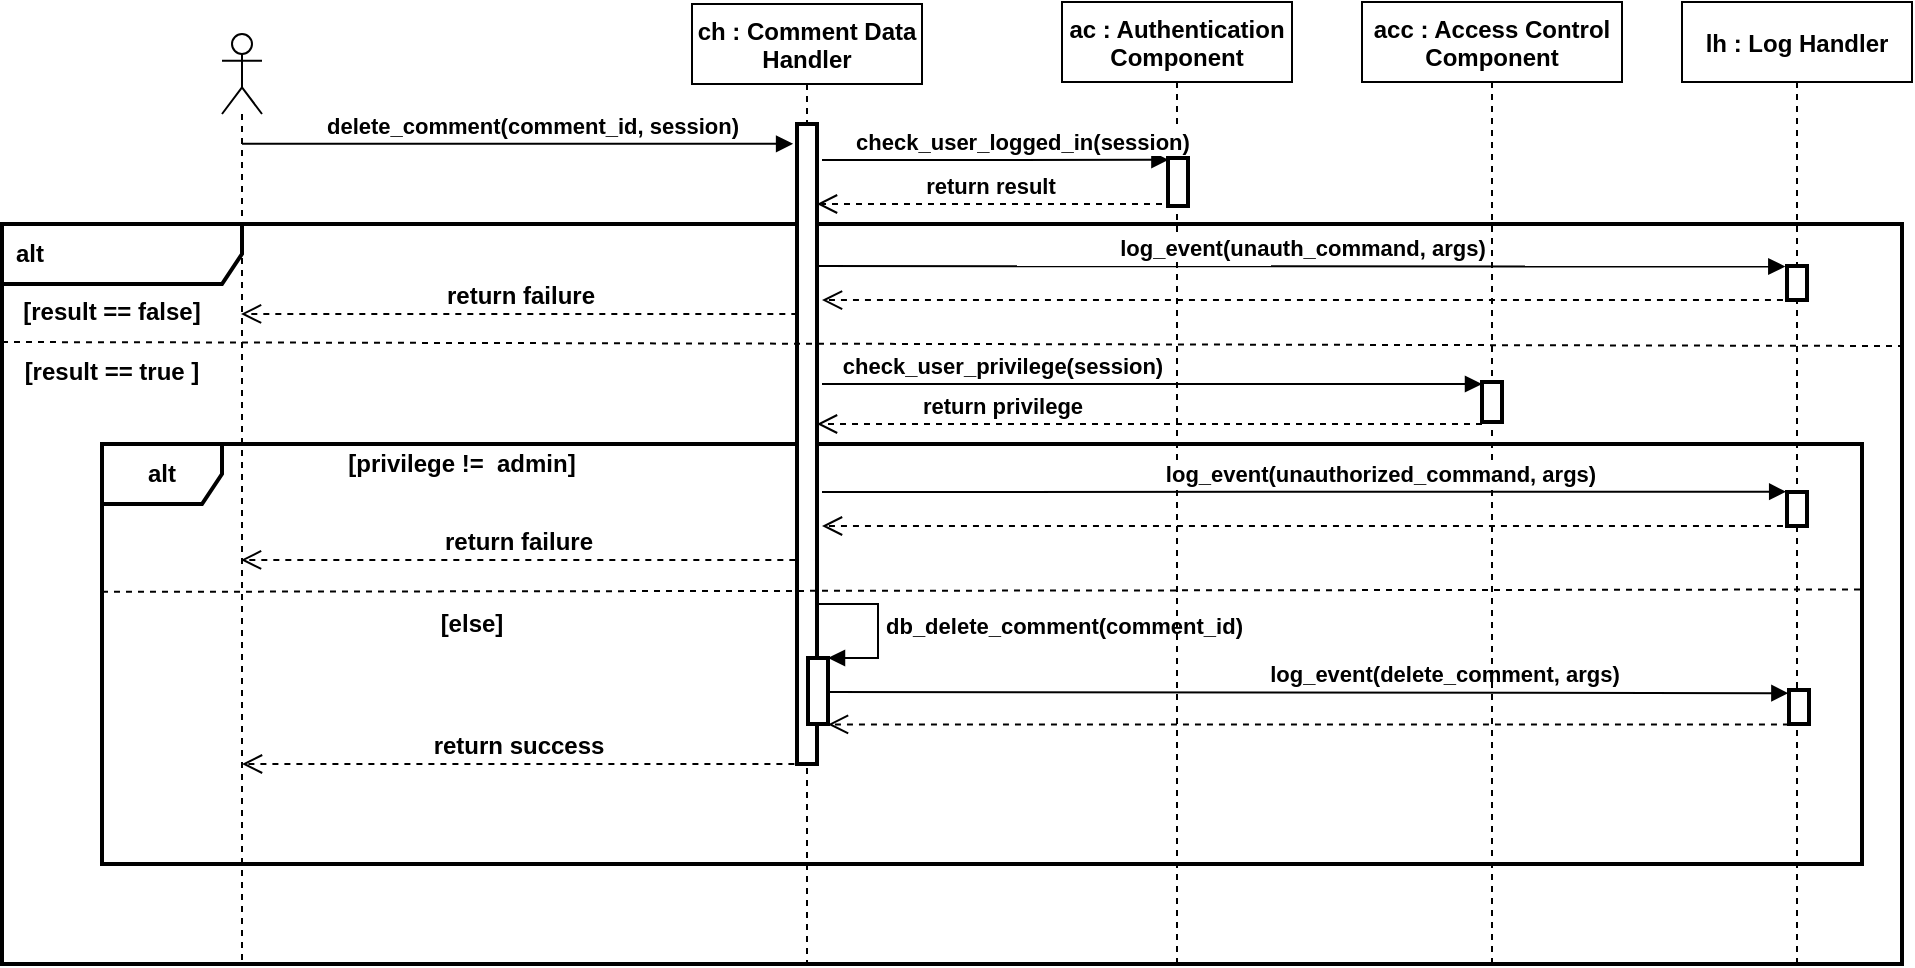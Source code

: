 <mxfile version="15.5.4" type="device"><diagram id="iNSmyKYfU8Jn5sc_922k" name="Page-1"><mxGraphModel dx="2035" dy="650" grid="1" gridSize="10" guides="1" tooltips="1" connect="1" arrows="1" fold="1" page="1" pageScale="1" pageWidth="850" pageHeight="1100" math="0" shadow="0"><root><mxCell id="0"/><mxCell id="1" parent="0"/><mxCell id="IfFnZldsuTPujF-EOs4x-30" value="&lt;font style=&quot;font-size: 12px&quot;&gt;&lt;b&gt;alt&lt;/b&gt;&lt;/font&gt;" style="shape=umlFrame;whiteSpace=wrap;html=1;width=120;height=30;boundedLbl=1;verticalAlign=middle;align=left;spacingLeft=5;strokeWidth=2;" parent="1" vertex="1"><mxGeometry x="-90" y="190" width="950" height="370" as="geometry"/></mxCell><mxCell id="IfFnZldsuTPujF-EOs4x-45" value="&lt;b&gt;alt&lt;/b&gt;" style="shape=umlFrame;whiteSpace=wrap;html=1;fontSize=12;strokeWidth=2;" parent="1" vertex="1"><mxGeometry x="-40" y="300" width="880" height="210" as="geometry"/></mxCell><mxCell id="IfFnZldsuTPujF-EOs4x-60" value="&lt;b&gt;check_user_privilege(session)&lt;/b&gt;" style="html=1;verticalAlign=bottom;endArrow=block;rounded=0;" parent="1" target="IfFnZldsuTPujF-EOs4x-62" edge="1"><mxGeometry x="-0.456" width="80" relative="1" as="geometry"><mxPoint x="320" y="270" as="sourcePoint"/><mxPoint x="640" y="270" as="targetPoint"/><mxPoint as="offset"/></mxGeometry></mxCell><mxCell id="IfFnZldsuTPujF-EOs4x-31" value="ch : Comment Data&#xA; Handler" style="shape=umlLifeline;perimeter=lifelinePerimeter;container=1;collapsible=0;recursiveResize=0;rounded=0;shadow=0;strokeWidth=1;fontStyle=1" parent="1" vertex="1"><mxGeometry x="255" y="80" width="115" height="480" as="geometry"/></mxCell><mxCell id="IfFnZldsuTPujF-EOs4x-32" value="" style="points=[];perimeter=orthogonalPerimeter;rounded=0;shadow=0;strokeWidth=2;" parent="IfFnZldsuTPujF-EOs4x-31" vertex="1"><mxGeometry x="52.5" y="60" width="10" height="320" as="geometry"/></mxCell><mxCell id="IfFnZldsuTPujF-EOs4x-67" value="" style="html=1;points=[];perimeter=orthogonalPerimeter;fontSize=11;strokeWidth=2;" parent="IfFnZldsuTPujF-EOs4x-31" vertex="1"><mxGeometry x="58" y="327" width="10" height="33" as="geometry"/></mxCell><mxCell id="IfFnZldsuTPujF-EOs4x-68" value="&lt;b&gt;db_delete_comment(comment_id)&lt;/b&gt;" style="edgeStyle=orthogonalEdgeStyle;html=1;align=left;spacingLeft=2;endArrow=block;rounded=0;entryX=1;entryY=0;fontSize=11;" parent="IfFnZldsuTPujF-EOs4x-31" target="IfFnZldsuTPujF-EOs4x-67" edge="1"><mxGeometry relative="1" as="geometry"><mxPoint x="63" y="300" as="sourcePoint"/><Array as="points"><mxPoint x="93" y="300"/><mxPoint x="93" y="327"/></Array></mxGeometry></mxCell><mxCell id="IfFnZldsuTPujF-EOs4x-33" value="" style="shape=umlLifeline;participant=umlActor;perimeter=lifelinePerimeter;whiteSpace=wrap;html=1;container=1;collapsible=0;recursiveResize=0;verticalAlign=top;spacingTop=36;outlineConnect=0;" parent="1" vertex="1"><mxGeometry x="20" y="95" width="20" height="465" as="geometry"/></mxCell><mxCell id="IfFnZldsuTPujF-EOs4x-34" value="" style="html=1;verticalAlign=bottom;endArrow=block;rounded=0;entryX=-0.195;entryY=0.031;entryDx=0;entryDy=0;entryPerimeter=0;" parent="1" source="IfFnZldsuTPujF-EOs4x-33" target="IfFnZldsuTPujF-EOs4x-32" edge="1"><mxGeometry width="80" relative="1" as="geometry"><mxPoint x="140" y="149" as="sourcePoint"/><mxPoint x="300" y="150" as="targetPoint"/></mxGeometry></mxCell><mxCell id="IfFnZldsuTPujF-EOs4x-59" value="&lt;b&gt;delete_comment(comment_id, session)&lt;br&gt;&lt;/b&gt;" style="edgeLabel;html=1;align=center;verticalAlign=middle;resizable=0;points=[];" parent="IfFnZldsuTPujF-EOs4x-34" vertex="1" connectable="0"><mxGeometry x="-0.099" y="1" relative="1" as="geometry"><mxPoint x="21" y="-8" as="offset"/></mxGeometry></mxCell><mxCell id="IfFnZldsuTPujF-EOs4x-35" value="ac : Authentication&#xA; Component" style="shape=umlLifeline;perimeter=lifelinePerimeter;container=1;collapsible=0;recursiveResize=0;rounded=0;shadow=0;strokeWidth=1;fontStyle=1" parent="1" vertex="1"><mxGeometry x="440" y="79" width="115" height="481" as="geometry"/></mxCell><mxCell id="IfFnZldsuTPujF-EOs4x-36" value="" style="points=[];perimeter=orthogonalPerimeter;rounded=0;shadow=0;strokeWidth=2;" parent="IfFnZldsuTPujF-EOs4x-35" vertex="1"><mxGeometry x="53" y="78" width="10" height="24" as="geometry"/></mxCell><mxCell id="IfFnZldsuTPujF-EOs4x-38" value="&lt;b&gt;check_user_logged_in(session)&lt;/b&gt;" style="html=1;verticalAlign=bottom;endArrow=block;rounded=0;entryX=0.021;entryY=0.038;entryDx=0;entryDy=0;entryPerimeter=0;" parent="1" target="IfFnZldsuTPujF-EOs4x-36" edge="1"><mxGeometry x="0.155" width="80" relative="1" as="geometry"><mxPoint x="320" y="158" as="sourcePoint"/><mxPoint x="520" y="158" as="targetPoint"/><mxPoint as="offset"/></mxGeometry></mxCell><mxCell id="IfFnZldsuTPujF-EOs4x-39" value="&lt;b&gt;return result&lt;br&gt;&lt;/b&gt;" style="html=1;verticalAlign=bottom;endArrow=open;dashed=1;endSize=8;rounded=0;" parent="1" target="IfFnZldsuTPujF-EOs4x-32" edge="1"><mxGeometry relative="1" as="geometry"><mxPoint x="490" y="180" as="sourcePoint"/><mxPoint x="560" y="180" as="targetPoint"/></mxGeometry></mxCell><mxCell id="IfFnZldsuTPujF-EOs4x-41" value="" style="endArrow=none;dashed=1;html=1;strokeWidth=1;rounded=0;endSize=6;exitX=0;exitY=1;exitDx=0;exitDy=0;" parent="1" source="IfFnZldsuTPujF-EOs4x-43" edge="1"><mxGeometry width="50" height="50" relative="1" as="geometry"><mxPoint x="-4" y="250.0" as="sourcePoint"/><mxPoint x="860" y="251" as="targetPoint"/></mxGeometry></mxCell><mxCell id="IfFnZldsuTPujF-EOs4x-42" value="&lt;b&gt;[result == true ]&lt;br&gt;&lt;/b&gt;" style="text;html=1;strokeColor=none;fillColor=none;align=center;verticalAlign=middle;whiteSpace=wrap;rounded=0;" parent="1" vertex="1"><mxGeometry x="-90" y="249" width="110" height="30" as="geometry"/></mxCell><mxCell id="IfFnZldsuTPujF-EOs4x-43" value="&lt;b&gt;[result == false]&lt;/b&gt;" style="text;html=1;strokeColor=none;fillColor=none;align=center;verticalAlign=middle;whiteSpace=wrap;rounded=0;" parent="1" vertex="1"><mxGeometry x="-90" y="219" width="110" height="30" as="geometry"/></mxCell><mxCell id="IfFnZldsuTPujF-EOs4x-44" value="&lt;b&gt;return failure&lt;br&gt;&lt;/b&gt;" style="html=1;verticalAlign=bottom;endArrow=open;dashed=1;endSize=8;rounded=0;fontSize=12;strokeWidth=1;exitX=0.016;exitY=0.476;exitDx=0;exitDy=0;exitPerimeter=0;" parent="1" edge="1"><mxGeometry relative="1" as="geometry"><mxPoint x="307.66" y="234.96" as="sourcePoint"/><mxPoint x="29.5" y="234.96" as="targetPoint"/></mxGeometry></mxCell><mxCell id="IfFnZldsuTPujF-EOs4x-46" value="&lt;div&gt;&lt;b&gt;[privilege !=&amp;nbsp; admin]&lt;/b&gt;&lt;/div&gt;" style="text;html=1;strokeColor=none;fillColor=none;align=center;verticalAlign=middle;whiteSpace=wrap;rounded=0;fontSize=12;" parent="1" vertex="1"><mxGeometry x="30" y="300" width="220" height="20" as="geometry"/></mxCell><mxCell id="IfFnZldsuTPujF-EOs4x-47" value="&lt;b&gt;[else]&lt;/b&gt;" style="text;html=1;strokeColor=none;fillColor=none;align=center;verticalAlign=middle;whiteSpace=wrap;rounded=0;fontSize=12;" parent="1" vertex="1"><mxGeometry x="60" y="380" width="170" height="20" as="geometry"/></mxCell><mxCell id="IfFnZldsuTPujF-EOs4x-48" value="" style="endArrow=none;dashed=1;html=1;rounded=0;fontSize=12;endSize=6;strokeWidth=1;entryX=1;entryY=0.442;entryDx=0;entryDy=0;entryPerimeter=0;exitX=0;exitY=0.352;exitDx=0;exitDy=0;exitPerimeter=0;" parent="1" source="IfFnZldsuTPujF-EOs4x-45" edge="1"><mxGeometry width="50" height="50" relative="1" as="geometry"><mxPoint x="20" y="373" as="sourcePoint"/><mxPoint x="840" y="372.72" as="targetPoint"/><Array as="points"/></mxGeometry></mxCell><mxCell id="IfFnZldsuTPujF-EOs4x-51" value="&lt;b&gt;return success&lt;br&gt;&lt;/b&gt;" style="html=1;verticalAlign=bottom;endArrow=open;dashed=1;endSize=8;rounded=0;fontSize=12;strokeWidth=1;exitX=-0.13;exitY=1;exitDx=0;exitDy=0;exitPerimeter=0;" parent="1" source="IfFnZldsuTPujF-EOs4x-32" target="IfFnZldsuTPujF-EOs4x-33" edge="1"><mxGeometry relative="1" as="geometry"><mxPoint x="310" y="410" as="sourcePoint"/><mxPoint x="230" y="410" as="targetPoint"/></mxGeometry></mxCell><mxCell id="IfFnZldsuTPujF-EOs4x-52" value="&lt;b&gt;return failure&lt;br&gt;&lt;/b&gt;" style="html=1;verticalAlign=bottom;endArrow=open;dashed=1;endSize=8;rounded=0;fontSize=12;strokeWidth=1;exitX=0.016;exitY=0.476;exitDx=0;exitDy=0;exitPerimeter=0;" parent="1" edge="1"><mxGeometry relative="1" as="geometry"><mxPoint x="306.66" y="357.96" as="sourcePoint"/><mxPoint x="29.5" y="357.96" as="targetPoint"/></mxGeometry></mxCell><mxCell id="IfFnZldsuTPujF-EOs4x-53" value="lh : Log Handler" style="shape=umlLifeline;perimeter=lifelinePerimeter;container=1;collapsible=0;recursiveResize=0;rounded=0;shadow=0;strokeWidth=1;fontStyle=1" parent="1" vertex="1"><mxGeometry x="750" y="79" width="115" height="481" as="geometry"/></mxCell><mxCell id="i9UBI03PLvEVBWmQl84J-3" value="" style="points=[];perimeter=orthogonalPerimeter;rounded=0;shadow=0;strokeWidth=2;" parent="IfFnZldsuTPujF-EOs4x-53" vertex="1"><mxGeometry x="52.5" y="132" width="10" height="17" as="geometry"/></mxCell><mxCell id="gBuheMjF00UarFfIKdAf-3" value="" style="points=[];perimeter=orthogonalPerimeter;rounded=0;shadow=0;strokeWidth=2;" vertex="1" parent="IfFnZldsuTPujF-EOs4x-53"><mxGeometry x="52.5" y="245" width="10" height="17" as="geometry"/></mxCell><mxCell id="IfFnZldsuTPujF-EOs4x-55" value="&lt;font style=&quot;font-size: 11px&quot;&gt;&lt;b&gt;log_event(delete_comment, args)&lt;br&gt;&lt;/b&gt;&lt;/font&gt;" style="html=1;verticalAlign=bottom;endArrow=block;rounded=0;fontSize=12;endSize=6;strokeWidth=1;entryX=-0.031;entryY=0.093;entryDx=0;entryDy=0;entryPerimeter=0;" parent="1" edge="1" target="gBuheMjF00UarFfIKdAf-4"><mxGeometry x="0.282" width="80" relative="1" as="geometry"><mxPoint x="323" y="423.94" as="sourcePoint"/><mxPoint x="780" y="424" as="targetPoint"/><mxPoint as="offset"/></mxGeometry></mxCell><mxCell id="IfFnZldsuTPujF-EOs4x-56" value="" style="html=1;verticalAlign=bottom;endArrow=open;dashed=1;endSize=8;rounded=0;fontSize=12;strokeWidth=1;exitX=0.098;exitY=1.01;exitDx=0;exitDy=0;exitPerimeter=0;" parent="1" edge="1"><mxGeometry relative="1" as="geometry"><mxPoint x="803.48" y="440.2" as="sourcePoint"/><mxPoint x="323" y="440.2" as="targetPoint"/></mxGeometry></mxCell><mxCell id="IfFnZldsuTPujF-EOs4x-61" value="acc : Access Control&#xA;Component" style="shape=umlLifeline;perimeter=lifelinePerimeter;container=1;collapsible=0;recursiveResize=0;rounded=0;shadow=0;strokeWidth=1;fontStyle=1" parent="1" vertex="1"><mxGeometry x="590" y="79" width="130" height="481" as="geometry"/></mxCell><mxCell id="IfFnZldsuTPujF-EOs4x-49" value="&lt;font style=&quot;font-size: 11px&quot;&gt;&lt;b&gt;return privilege&lt;br&gt;&lt;/b&gt;&lt;/font&gt;" style="html=1;verticalAlign=bottom;endArrow=open;dashed=1;endSize=8;rounded=0;fontSize=12;strokeWidth=1;" parent="IfFnZldsuTPujF-EOs4x-61" target="IfFnZldsuTPujF-EOs4x-32" edge="1"><mxGeometry x="0.444" relative="1" as="geometry"><mxPoint x="60" y="211" as="sourcePoint"/><mxPoint x="-155.33" y="210.72" as="targetPoint"/><mxPoint as="offset"/></mxGeometry></mxCell><mxCell id="IfFnZldsuTPujF-EOs4x-62" value="" style="points=[];perimeter=orthogonalPerimeter;rounded=0;shadow=0;strokeWidth=2;" parent="IfFnZldsuTPujF-EOs4x-61" vertex="1"><mxGeometry x="60" y="190" width="10" height="20" as="geometry"/></mxCell><mxCell id="i9UBI03PLvEVBWmQl84J-1" value="&lt;font style=&quot;font-size: 11px&quot;&gt;&lt;b&gt;log_event(unauthorized_command, args)&lt;br&gt;&lt;/b&gt;&lt;/font&gt;" style="html=1;verticalAlign=bottom;endArrow=block;rounded=0;fontSize=12;endSize=6;strokeWidth=1;entryX=-0.041;entryY=-0.008;entryDx=0;entryDy=0;entryPerimeter=0;" parent="1" edge="1" target="gBuheMjF00UarFfIKdAf-3"><mxGeometry x="0.157" width="80" relative="1" as="geometry"><mxPoint x="320" y="324" as="sourcePoint"/><mxPoint x="790" y="324" as="targetPoint"/><mxPoint as="offset"/></mxGeometry></mxCell><mxCell id="i9UBI03PLvEVBWmQl84J-2" value="" style="html=1;verticalAlign=bottom;endArrow=open;dashed=1;endSize=8;rounded=0;fontSize=12;strokeWidth=1;exitX=0.098;exitY=1.01;exitDx=0;exitDy=0;exitPerimeter=0;startSize=7;" parent="1" edge="1"><mxGeometry relative="1" as="geometry"><mxPoint x="800.48" y="341.0" as="sourcePoint"/><mxPoint x="320" y="341" as="targetPoint"/></mxGeometry></mxCell><mxCell id="i9UBI03PLvEVBWmQl84J-4" value="&lt;font style=&quot;font-size: 11px&quot;&gt;&lt;b&gt;log_event(unauth_command, args)&lt;br&gt;&lt;/b&gt;&lt;/font&gt;" style="html=1;verticalAlign=bottom;endArrow=block;rounded=0;fontSize=12;endSize=6;strokeWidth=1;entryX=-0.085;entryY=0.015;entryDx=0;entryDy=0;entryPerimeter=0;" parent="1" edge="1" target="i9UBI03PLvEVBWmQl84J-3"><mxGeometry x="0.002" width="80" relative="1" as="geometry"><mxPoint x="318" y="211.02" as="sourcePoint"/><mxPoint x="790" y="211" as="targetPoint"/><mxPoint as="offset"/></mxGeometry></mxCell><mxCell id="i9UBI03PLvEVBWmQl84J-5" value="" style="html=1;verticalAlign=bottom;endArrow=open;dashed=1;endSize=8;rounded=0;fontSize=12;strokeWidth=1;exitX=0.098;exitY=1.01;exitDx=0;exitDy=0;exitPerimeter=0;startSize=7;" parent="1" edge="1"><mxGeometry relative="1" as="geometry"><mxPoint x="800.48" y="228.02" as="sourcePoint"/><mxPoint x="320" y="228.02" as="targetPoint"/></mxGeometry></mxCell><mxCell id="gBuheMjF00UarFfIKdAf-4" value="" style="points=[];perimeter=orthogonalPerimeter;rounded=0;shadow=0;strokeWidth=2;" vertex="1" parent="1"><mxGeometry x="803.5" y="423" width="10" height="17" as="geometry"/></mxCell></root></mxGraphModel></diagram></mxfile>